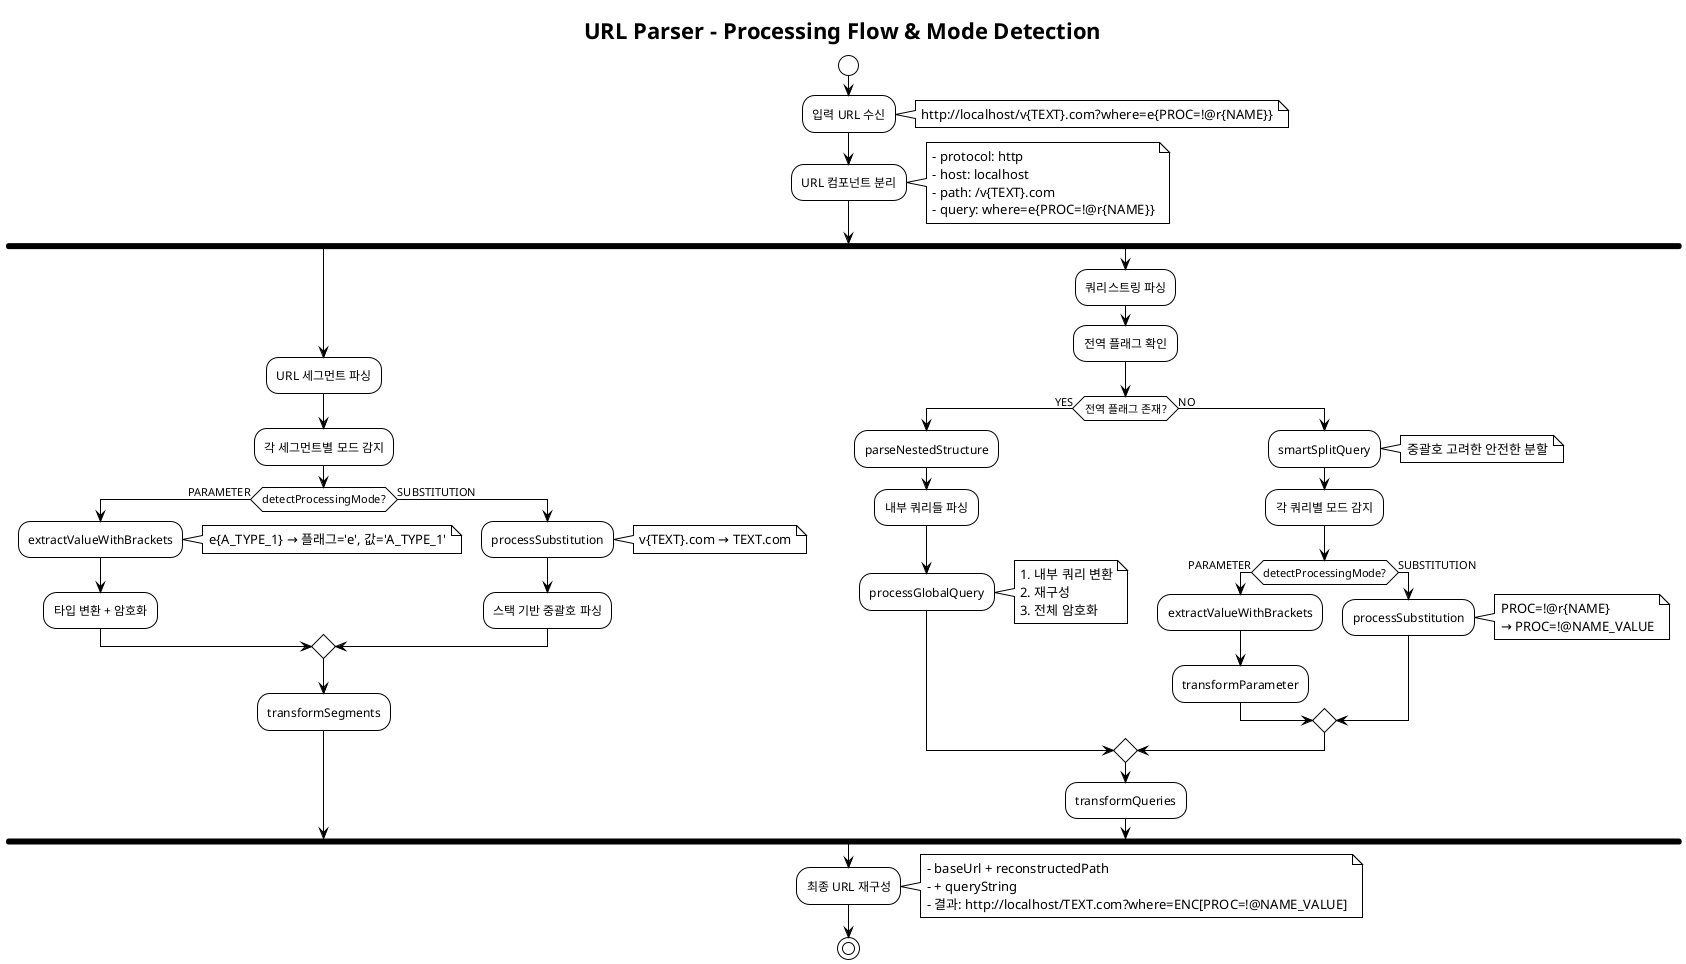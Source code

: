 @startuml Processing Flow Diagram
!theme plain
skinparam backgroundColor #FFFFFF

title URL Parser - Processing Flow & Mode Detection

start

:입력 URL 수신;
note right: http://localhost/v{TEXT}.com?where=e{PROC=!@r{NAME}}

:URL 컴포넌트 분리;
note right
  - protocol: http
  - host: localhost
  - path: /v{TEXT}.com
  - query: where=e{PROC=!@r{NAME}}
end note

fork
  :URL 세그먼트 파싱;
  :각 세그먼트별 모드 감지;
  
  if (detectProcessingMode?) then (PARAMETER)
    :extractValueWithBrackets;
    note right: e{A_TYPE_1} → 플래그='e', 값='A_TYPE_1'
    :타입 변환 + 암호화;
  else (SUBSTITUTION)
    :processSubstitution;
    note right: v{TEXT}.com → TEXT.com
    :스택 기반 중괄호 파싱;
  endif
  
  :transformSegments;

fork again
  :쿼리스트링 파싱;
  :전역 플래그 확인;
  
  if (전역 플래그 존재?) then (YES)
    :parseNestedStructure;
    :내부 쿼리들 파싱;
    :processGlobalQuery;
    note right
      1. 내부 쿼리 변환
      2. 재구성
      3. 전체 암호화
    end note
  else (NO)
    :smartSplitQuery;
    note right: 중괄호 고려한 안전한 분할
    
    :각 쿼리별 모드 감지;
    
    if (detectProcessingMode?) then (PARAMETER)
      :extractValueWithBrackets;
      :transformParameter;
    else (SUBSTITUTION)
      :processSubstitution;
      note right
        PROC=!@r{NAME}
        → PROC=!@NAME_VALUE
      end note
    endif
  endif
  
  :transformQueries;

end fork

:최종 URL 재구성;
note right
  - baseUrl + reconstructedPath
  - + queryString
  - 결과: http://localhost/TEXT.com?where=ENC[PROC=!@NAME_VALUE]
end note

stop

@enduml